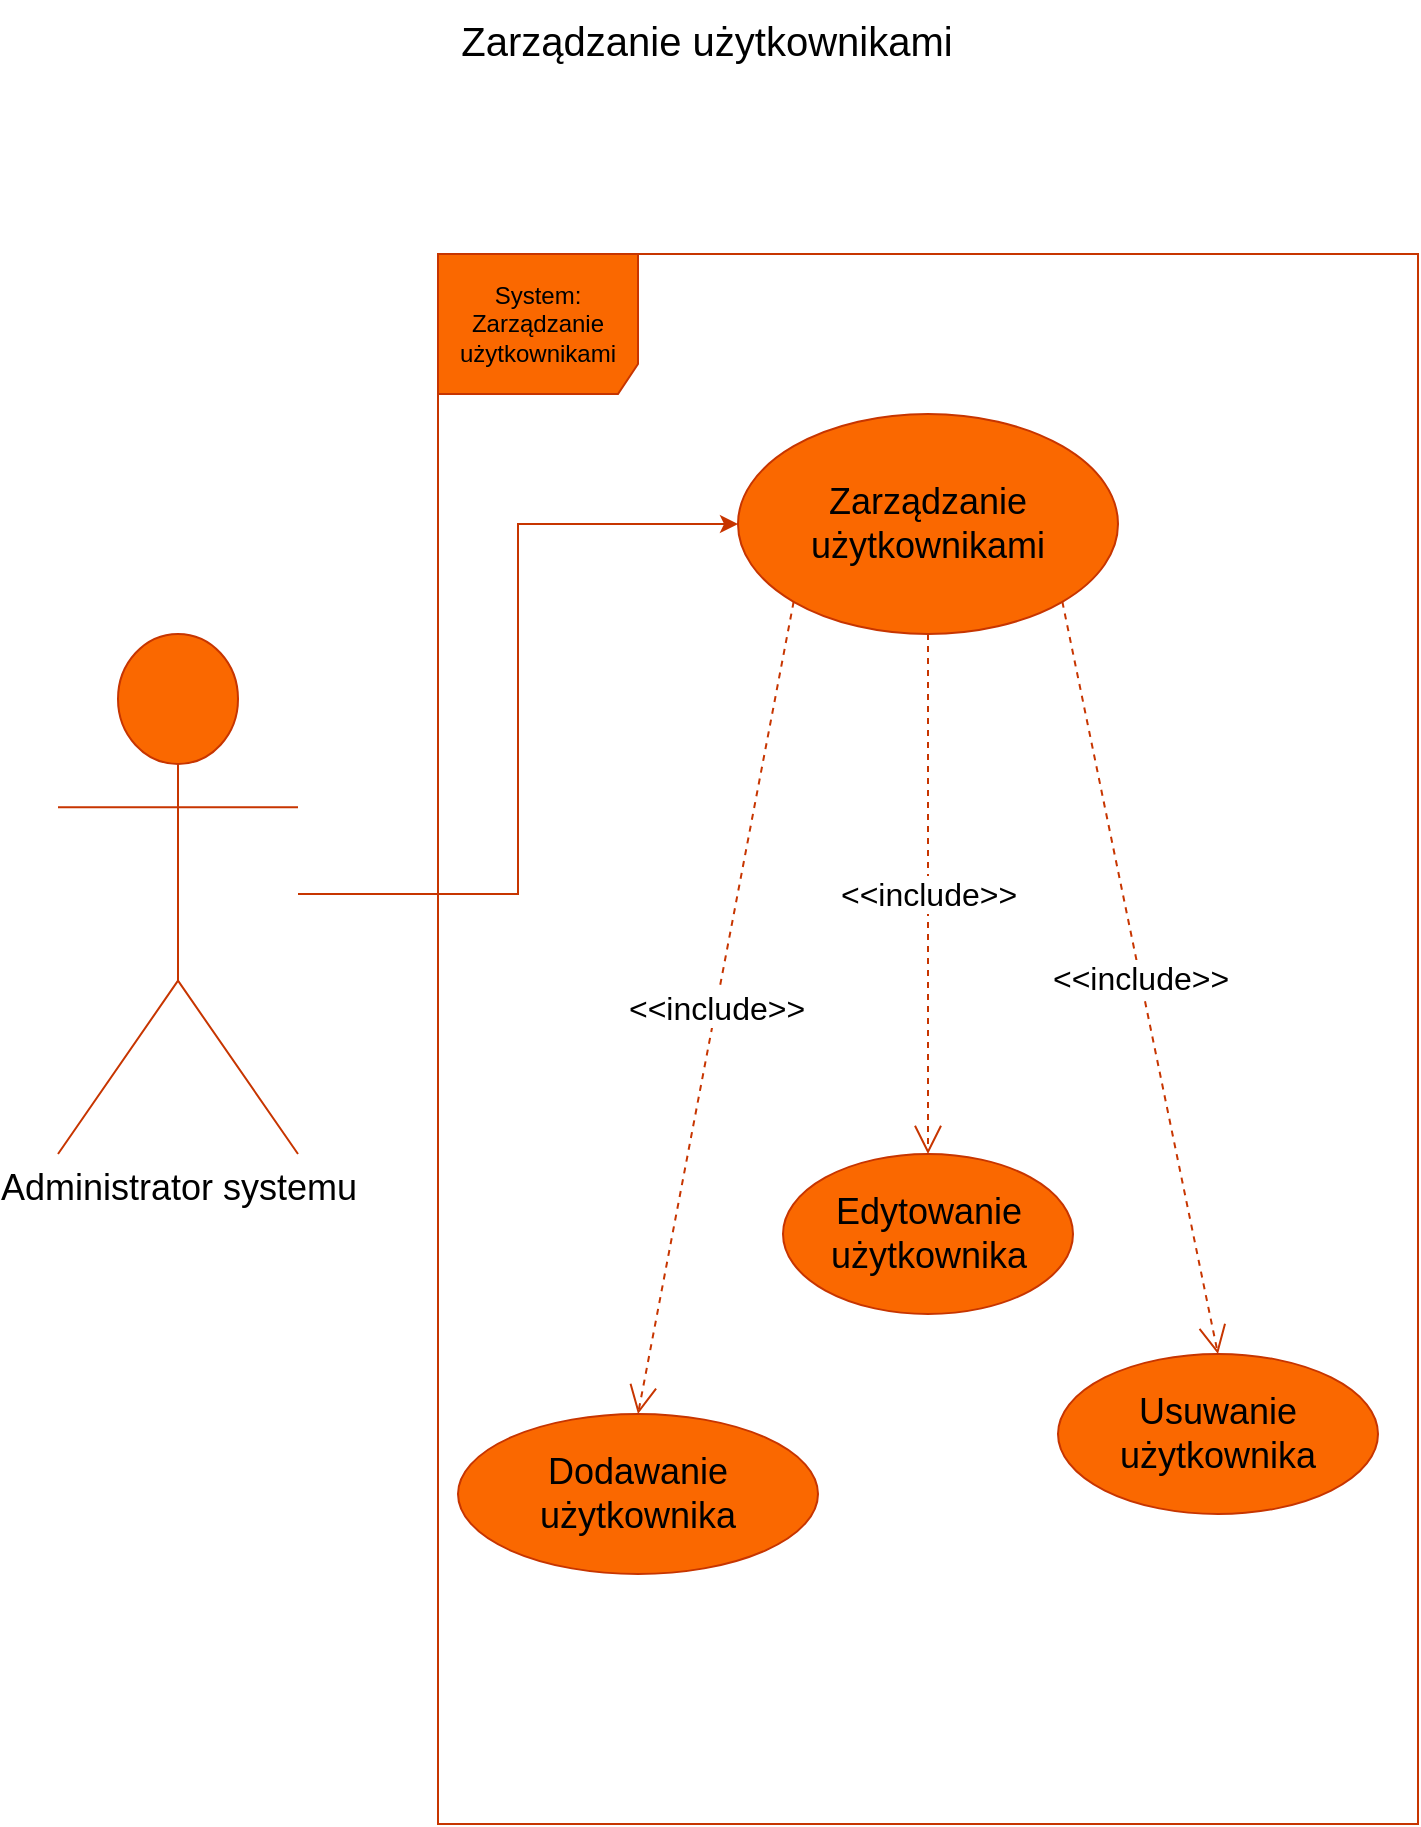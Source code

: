 <mxfile version="26.2.2">
  <diagram name="Strona-1" id="MsjGpEfHeeHfaQF7s-Dx">
    <mxGraphModel dx="889" dy="1143" grid="1" gridSize="10" guides="1" tooltips="1" connect="1" arrows="1" fold="1" page="1" pageScale="1" pageWidth="827" pageHeight="1169" math="0" shadow="0">
      <root>
        <mxCell id="0" />
        <mxCell id="1" parent="0" />
        <mxCell id="kjm4CxXW43H0VO-2mKw2-1" style="edgeStyle=orthogonalEdgeStyle;rounded=0;orthogonalLoop=1;jettySize=auto;html=1;fillColor=#fa6800;strokeColor=#C73500;" parent="1" source="7XvBnW_QyKP0ULLIOw71-1" target="7XvBnW_QyKP0ULLIOw71-3" edge="1">
          <mxGeometry relative="1" as="geometry" />
        </mxCell>
        <mxCell id="7XvBnW_QyKP0ULLIOw71-1" value="&lt;font style=&quot;font-size: 18px;&quot;&gt;Administrator systemu&lt;/font&gt;" style="shape=umlActor;verticalLabelPosition=bottom;verticalAlign=top;html=1;align=center;fillColor=#fa6800;fontColor=#000000;strokeColor=#C73500;" parent="1" vertex="1">
          <mxGeometry x="90" y="340" width="120" height="260" as="geometry" />
        </mxCell>
        <mxCell id="7XvBnW_QyKP0ULLIOw71-2" value="System: Zarządzanie użytkownikami" style="shape=umlFrame;whiteSpace=wrap;html=1;pointerEvents=0;width=100;height=70;fillColor=#fa6800;fontColor=#000000;strokeColor=#C73500;" parent="1" vertex="1">
          <mxGeometry x="280" y="150" width="490" height="785" as="geometry" />
        </mxCell>
        <mxCell id="7XvBnW_QyKP0ULLIOw71-3" value="&lt;font style=&quot;font-size: 18px;&quot;&gt;Zarządzanie użytkownikami&lt;/font&gt;" style="ellipse;whiteSpace=wrap;html=1;fillColor=#fa6800;fontColor=#000000;strokeColor=#C73500;" parent="1" vertex="1">
          <mxGeometry x="430" y="230" width="190" height="110" as="geometry" />
        </mxCell>
        <mxCell id="7XvBnW_QyKP0ULLIOw71-4" value="&lt;font style=&quot;font-size: 18px;&quot;&gt;Dodawanie użytkownika&lt;/font&gt;" style="ellipse;whiteSpace=wrap;html=1;fillColor=#fa6800;fontColor=#000000;strokeColor=#C73500;" parent="1" vertex="1">
          <mxGeometry x="290" y="730" width="180" height="80" as="geometry" />
        </mxCell>
        <mxCell id="7XvBnW_QyKP0ULLIOw71-5" value="&lt;font style=&quot;font-size: 18px;&quot;&gt;Usuwanie użytkownika&lt;/font&gt;" style="ellipse;whiteSpace=wrap;html=1;fillColor=#fa6800;fontColor=#000000;strokeColor=#C73500;" parent="1" vertex="1">
          <mxGeometry x="590" y="700" width="160" height="80" as="geometry" />
        </mxCell>
        <mxCell id="7XvBnW_QyKP0ULLIOw71-6" value="&lt;font style=&quot;font-size: 18px;&quot;&gt;Edytowanie użytkownika&lt;/font&gt;" style="ellipse;whiteSpace=wrap;html=1;fillColor=#fa6800;fontColor=#000000;strokeColor=#C73500;" parent="1" vertex="1">
          <mxGeometry x="452.5" y="600" width="145" height="80" as="geometry" />
        </mxCell>
        <mxCell id="kjm4CxXW43H0VO-2mKw2-2" value="&lt;font style=&quot;font-size: 16px;&quot;&gt;&amp;lt;&amp;lt;include&amp;gt;&amp;gt;&lt;/font&gt;" style="endArrow=open;endSize=12;dashed=1;html=1;rounded=0;exitX=0;exitY=1;exitDx=0;exitDy=0;entryX=0.5;entryY=0;entryDx=0;entryDy=0;fillColor=#fa6800;strokeColor=#C73500;" parent="1" source="7XvBnW_QyKP0ULLIOw71-3" target="7XvBnW_QyKP0ULLIOw71-4" edge="1">
          <mxGeometry width="160" relative="1" as="geometry">
            <mxPoint x="340" y="520" as="sourcePoint" />
            <mxPoint x="500" y="520" as="targetPoint" />
          </mxGeometry>
        </mxCell>
        <mxCell id="kjm4CxXW43H0VO-2mKw2-3" value="&lt;font style=&quot;font-size: 16px;&quot;&gt;&amp;lt;&amp;lt;include&amp;gt;&amp;gt;&lt;/font&gt;" style="endArrow=open;endSize=12;dashed=1;html=1;rounded=0;exitX=0.5;exitY=1;exitDx=0;exitDy=0;entryX=0.5;entryY=0;entryDx=0;entryDy=0;fillColor=#fa6800;strokeColor=#C73500;" parent="1" source="7XvBnW_QyKP0ULLIOw71-3" target="7XvBnW_QyKP0ULLIOw71-6" edge="1">
          <mxGeometry width="160" relative="1" as="geometry">
            <mxPoint x="468" y="334" as="sourcePoint" />
            <mxPoint x="390" y="740" as="targetPoint" />
            <mxPoint as="offset" />
          </mxGeometry>
        </mxCell>
        <mxCell id="kjm4CxXW43H0VO-2mKw2-4" value="&lt;font style=&quot;font-size: 16px;&quot;&gt;&amp;lt;&amp;lt;include&amp;gt;&amp;gt;&lt;/font&gt;" style="endArrow=open;endSize=12;dashed=1;html=1;rounded=0;exitX=1;exitY=1;exitDx=0;exitDy=0;entryX=0.5;entryY=0;entryDx=0;entryDy=0;fillColor=#fa6800;strokeColor=#C73500;" parent="1" source="7XvBnW_QyKP0ULLIOw71-3" target="7XvBnW_QyKP0ULLIOw71-5" edge="1">
          <mxGeometry width="160" relative="1" as="geometry">
            <mxPoint x="535" y="350" as="sourcePoint" />
            <mxPoint x="535" y="610" as="targetPoint" />
          </mxGeometry>
        </mxCell>
        <mxCell id="loUR2IRZJNHJyPDvMvYA-1" value="&lt;font style=&quot;font-size: 20px;&quot;&gt;Zarządzanie użytkownikami&lt;/font&gt;" style="text;html=1;align=center;verticalAlign=middle;resizable=0;points=[];autosize=1;strokeColor=none;fillColor=none;" parent="1" vertex="1">
          <mxGeometry x="279" y="23" width="270" height="40" as="geometry" />
        </mxCell>
      </root>
    </mxGraphModel>
  </diagram>
</mxfile>

